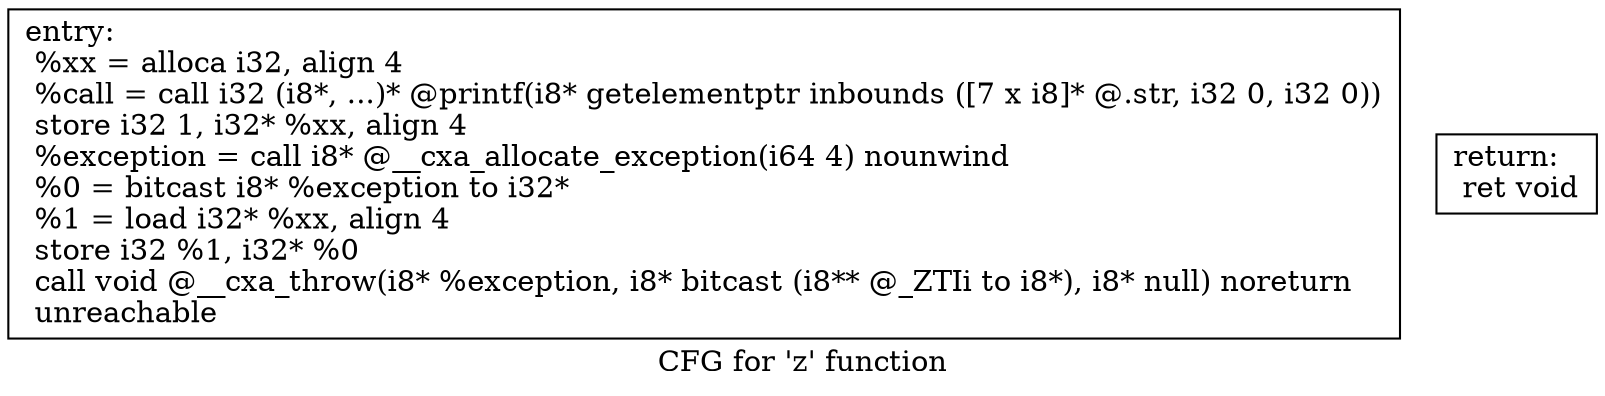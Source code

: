 digraph "CFG for 'z' function" {
	label="CFG for 'z' function";

	Node0x7fdd3340cb70 [shape=record,label="{entry:\l  %xx = alloca i32, align 4\l  %call = call i32 (i8*, ...)* @printf(i8* getelementptr inbounds ([7 x i8]* @.str, i32 0, i32 0))\l  store i32 1, i32* %xx, align 4\l  %exception = call i8* @__cxa_allocate_exception(i64 4) nounwind\l  %0 = bitcast i8* %exception to i32*\l  %1 = load i32* %xx, align 4\l  store i32 %1, i32* %0\l  call void @__cxa_throw(i8* %exception, i8* bitcast (i8** @_ZTIi to i8*), i8* null) noreturn\l  unreachable\l}"];
	Node0x7fdd3340d0e0 [shape=record,label="{return:                                           \l  ret void\l}"];
}
